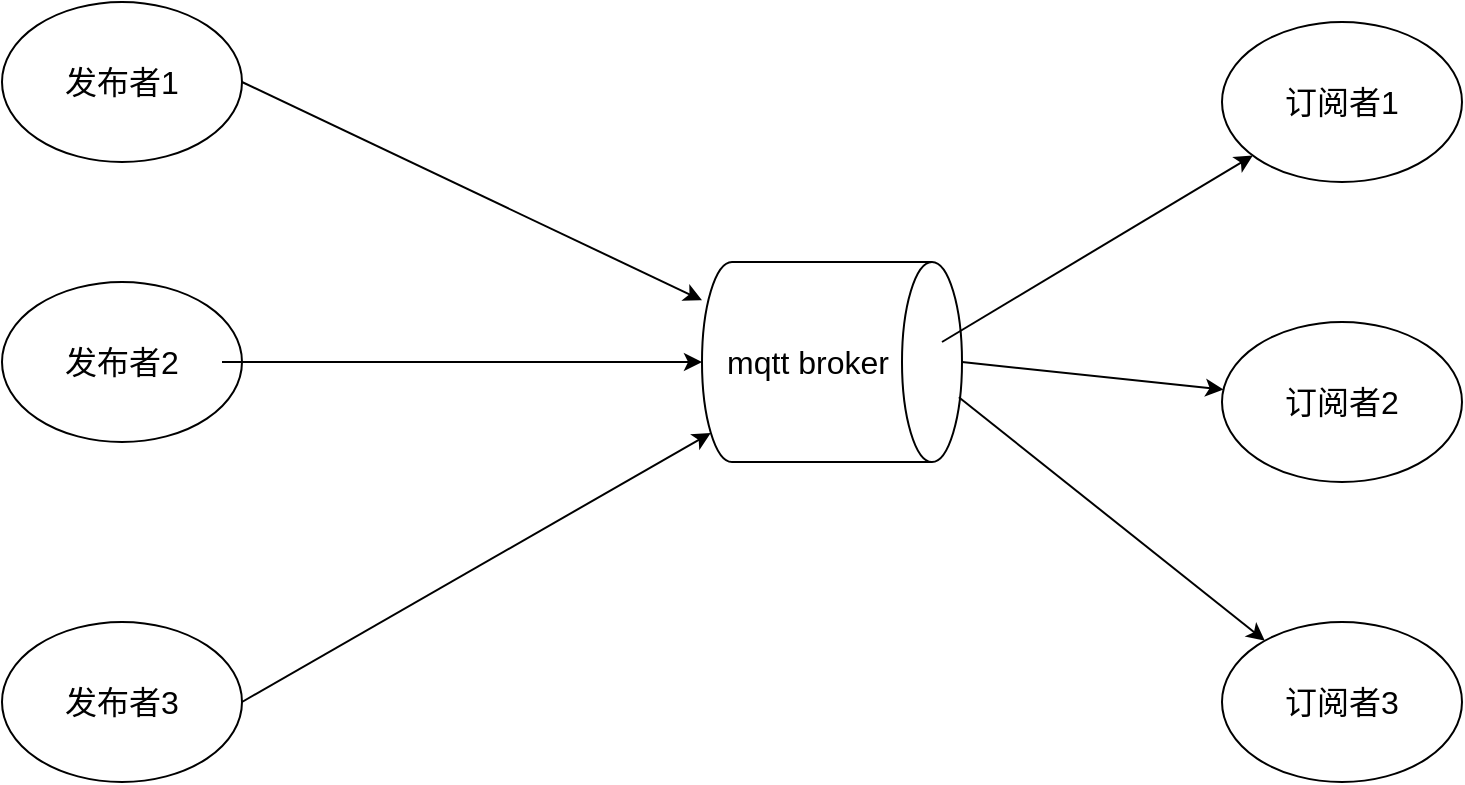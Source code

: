 <mxfile version="27.0.3">
  <diagram name="第 1 页" id="JTOw-R4xczDE6B3bgadq">
    <mxGraphModel dx="1042" dy="535" grid="1" gridSize="10" guides="1" tooltips="1" connect="1" arrows="1" fold="1" page="1" pageScale="1" pageWidth="1100" pageHeight="1700" math="0" shadow="0">
      <root>
        <mxCell id="0" />
        <mxCell id="1" parent="0" />
        <mxCell id="q63pO_5KPYan9ELGK8jh-2" value="&lt;font style=&quot;font-size: 16px;&quot;&gt;发布者1&lt;/font&gt;" style="ellipse;whiteSpace=wrap;html=1;" vertex="1" parent="1">
          <mxGeometry x="190" y="130" width="120" height="80" as="geometry" />
        </mxCell>
        <mxCell id="q63pO_5KPYan9ELGK8jh-3" value="&lt;font style=&quot;font-size: 16px;&quot;&gt;发布者2&lt;/font&gt;" style="ellipse;whiteSpace=wrap;html=1;" vertex="1" parent="1">
          <mxGeometry x="190" y="270" width="120" height="80" as="geometry" />
        </mxCell>
        <mxCell id="q63pO_5KPYan9ELGK8jh-4" value="&lt;font style=&quot;font-size: 16px;&quot;&gt;发布者3&lt;/font&gt;" style="ellipse;whiteSpace=wrap;html=1;" vertex="1" parent="1">
          <mxGeometry x="190" y="440" width="120" height="80" as="geometry" />
        </mxCell>
        <mxCell id="q63pO_5KPYan9ELGK8jh-5" value="&lt;font style=&quot;font-size: 16px;&quot;&gt;mqtt broker&lt;/font&gt;" style="shape=cylinder3;whiteSpace=wrap;html=1;boundedLbl=1;backgroundOutline=1;size=15;direction=south;" vertex="1" parent="1">
          <mxGeometry x="540" y="260" width="130" height="100" as="geometry" />
        </mxCell>
        <mxCell id="q63pO_5KPYan9ELGK8jh-6" value="&lt;font style=&quot;font-size: 16px;&quot;&gt;订阅者1&lt;/font&gt;" style="ellipse;whiteSpace=wrap;html=1;" vertex="1" parent="1">
          <mxGeometry x="800" y="140" width="120" height="80" as="geometry" />
        </mxCell>
        <mxCell id="q63pO_5KPYan9ELGK8jh-7" value="&lt;font style=&quot;font-size: 16px;&quot;&gt;订阅者2&lt;/font&gt;" style="ellipse;whiteSpace=wrap;html=1;" vertex="1" parent="1">
          <mxGeometry x="800" y="290" width="120" height="80" as="geometry" />
        </mxCell>
        <mxCell id="q63pO_5KPYan9ELGK8jh-8" value="&lt;font style=&quot;font-size: 16px;&quot;&gt;订阅者3&lt;/font&gt;" style="ellipse;whiteSpace=wrap;html=1;" vertex="1" parent="1">
          <mxGeometry x="800" y="440" width="120" height="80" as="geometry" />
        </mxCell>
        <mxCell id="q63pO_5KPYan9ELGK8jh-13" value="" style="endArrow=classic;html=1;rounded=0;" edge="1" parent="1" target="q63pO_5KPYan9ELGK8jh-6">
          <mxGeometry width="50" height="50" relative="1" as="geometry">
            <mxPoint x="660" y="300" as="sourcePoint" />
            <mxPoint x="710" y="250" as="targetPoint" />
          </mxGeometry>
        </mxCell>
        <mxCell id="q63pO_5KPYan9ELGK8jh-15" value="" style="endArrow=classic;html=1;rounded=0;" edge="1" parent="1" target="q63pO_5KPYan9ELGK8jh-7">
          <mxGeometry width="50" height="50" relative="1" as="geometry">
            <mxPoint x="670" y="310" as="sourcePoint" />
            <mxPoint x="825" y="217" as="targetPoint" />
          </mxGeometry>
        </mxCell>
        <mxCell id="q63pO_5KPYan9ELGK8jh-16" value="" style="endArrow=classic;html=1;rounded=0;exitX=0.676;exitY=0.012;exitDx=0;exitDy=0;exitPerimeter=0;" edge="1" parent="1" source="q63pO_5KPYan9ELGK8jh-5" target="q63pO_5KPYan9ELGK8jh-8">
          <mxGeometry width="50" height="50" relative="1" as="geometry">
            <mxPoint x="680" y="320" as="sourcePoint" />
            <mxPoint x="835" y="227" as="targetPoint" />
          </mxGeometry>
        </mxCell>
        <mxCell id="q63pO_5KPYan9ELGK8jh-17" value="" style="endArrow=classic;html=1;rounded=0;" edge="1" parent="1" target="q63pO_5KPYan9ELGK8jh-5">
          <mxGeometry width="50" height="50" relative="1" as="geometry">
            <mxPoint x="310" y="170" as="sourcePoint" />
            <mxPoint x="360" y="120" as="targetPoint" />
          </mxGeometry>
        </mxCell>
        <mxCell id="q63pO_5KPYan9ELGK8jh-18" value="" style="endArrow=classic;html=1;rounded=0;" edge="1" parent="1" target="q63pO_5KPYan9ELGK8jh-5">
          <mxGeometry width="50" height="50" relative="1" as="geometry">
            <mxPoint x="300" y="310" as="sourcePoint" />
            <mxPoint x="530" y="419" as="targetPoint" />
          </mxGeometry>
        </mxCell>
        <mxCell id="q63pO_5KPYan9ELGK8jh-19" value="" style="endArrow=classic;html=1;rounded=0;entryX=0.855;entryY=1;entryDx=0;entryDy=-4.35;entryPerimeter=0;" edge="1" parent="1" target="q63pO_5KPYan9ELGK8jh-5">
          <mxGeometry width="50" height="50" relative="1" as="geometry">
            <mxPoint x="310" y="480" as="sourcePoint" />
            <mxPoint x="540" y="589" as="targetPoint" />
          </mxGeometry>
        </mxCell>
      </root>
    </mxGraphModel>
  </diagram>
</mxfile>
